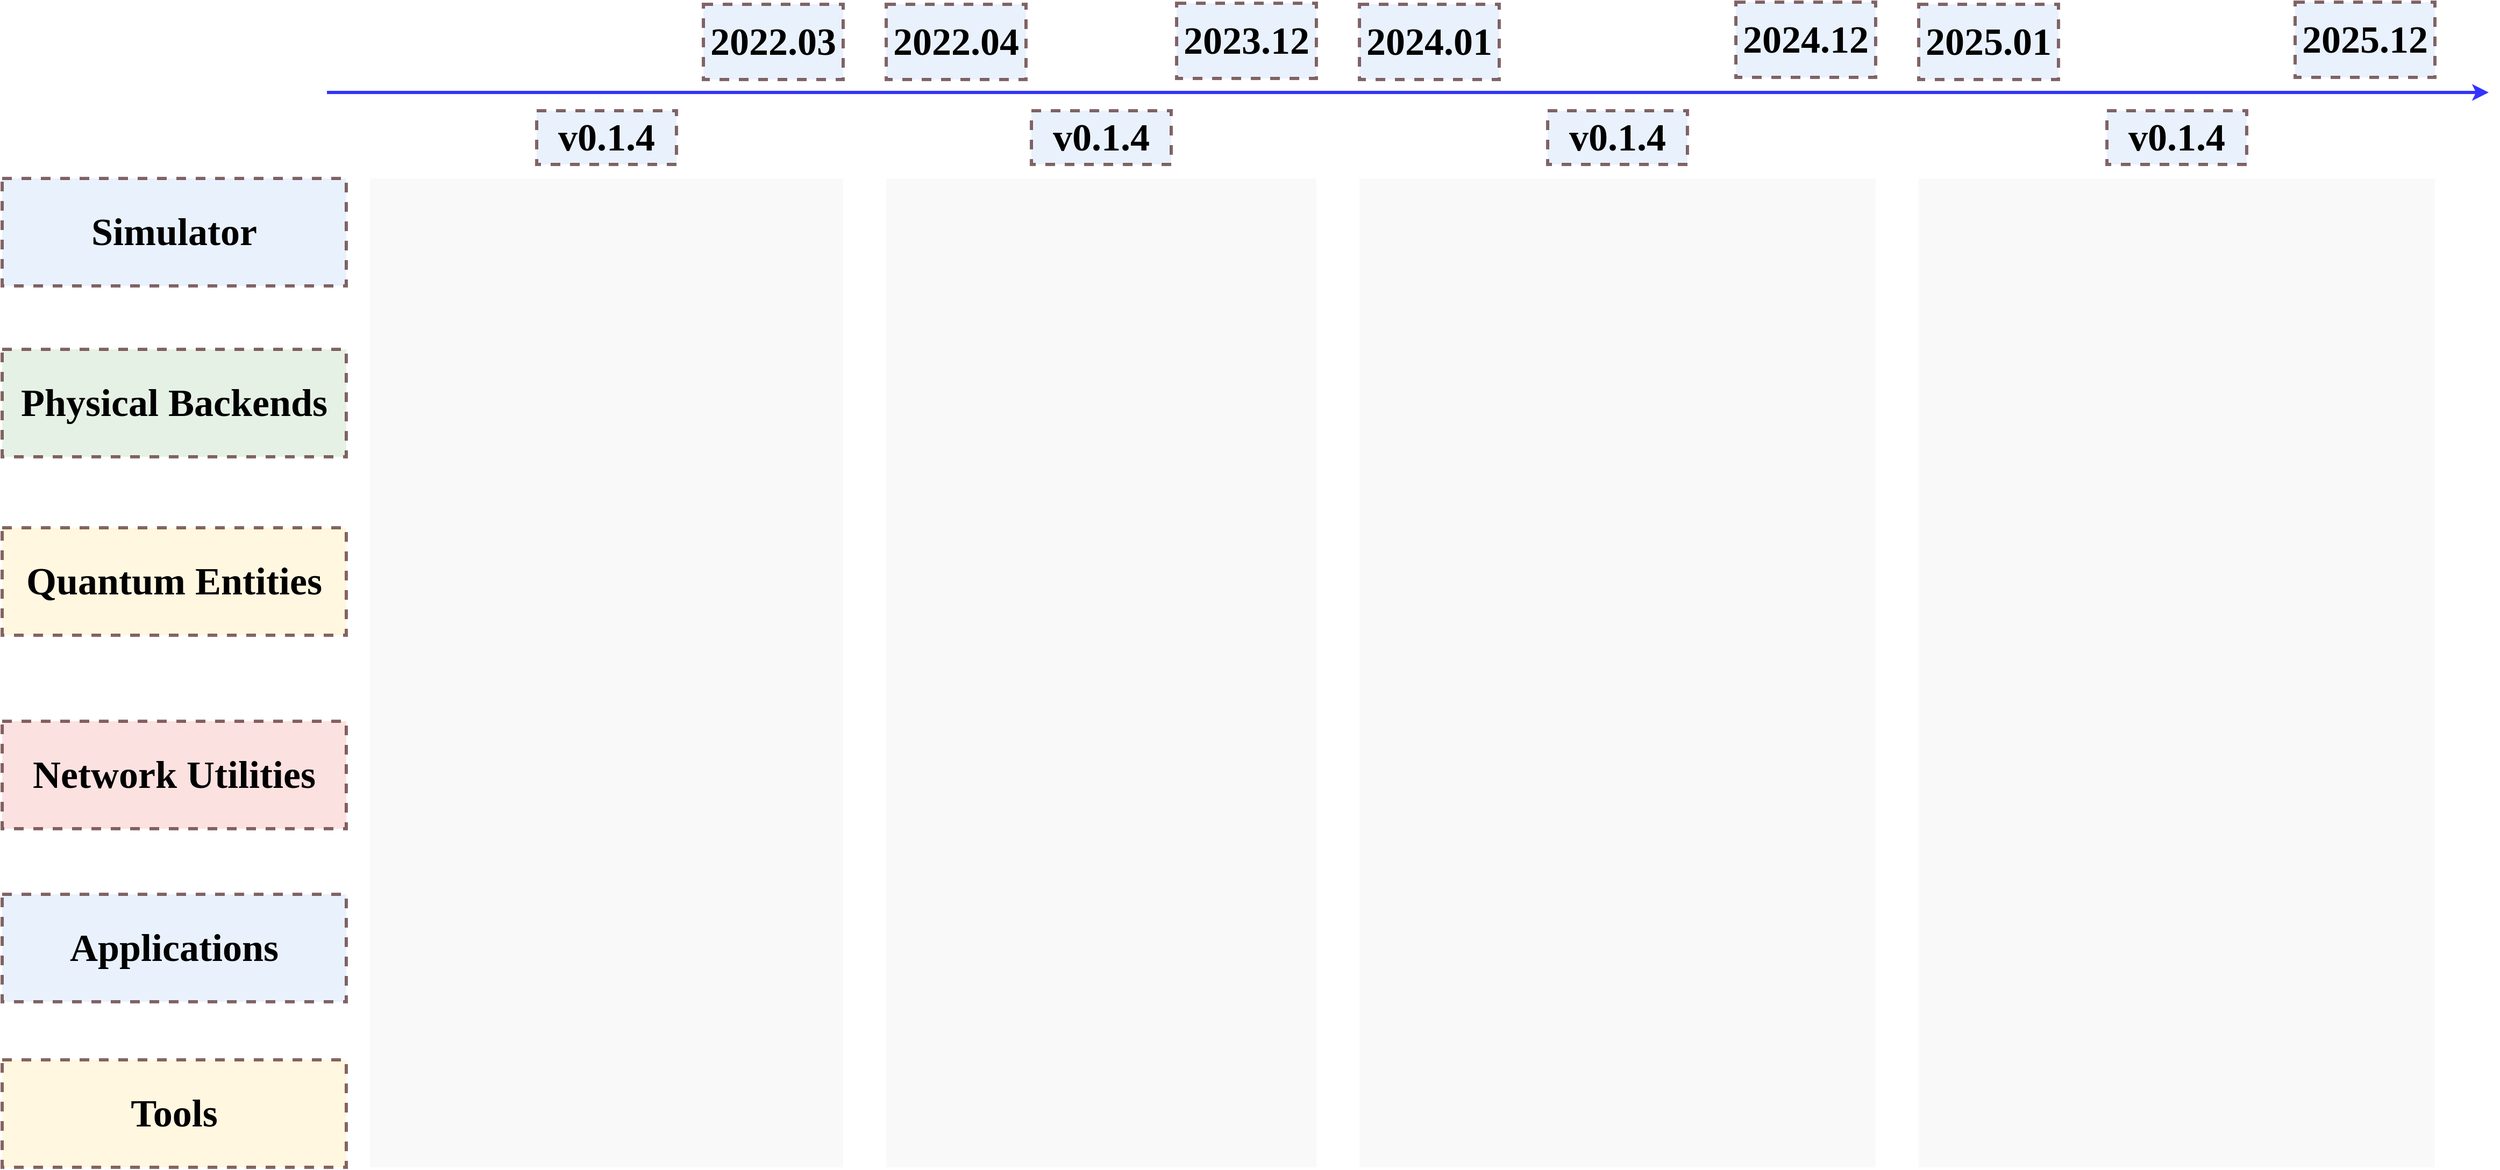 <mxfile version="25.0.3">
  <diagram name="Page-1" id="12e1b939-464a-85fe-373e-61e167be1490">
    <mxGraphModel dx="4633.5" dy="1550" grid="1" gridSize="10" guides="1" tooltips="1" connect="1" arrows="1" fold="1" page="1" pageScale="1.5" pageWidth="1169" pageHeight="826" background="none" math="0" shadow="0">
      <root>
        <mxCell id="0" />
        <mxCell id="1" parent="0" />
        <mxCell id="sJ7baZli-LUsm7lm-XYr-1" value="&lt;font style=&quot;font-size: 36px;&quot;&gt;Simulator&lt;/font&gt;" style="rounded=0;whiteSpace=wrap;html=1;fillColor=#dae8fc;strokeColor=#330000;opacity=60;labelPosition=center;verticalLabelPosition=middle;align=center;verticalAlign=middle;fontFamily=Times New Roman;fontSize=20;dashed=1;strokeWidth=3;fontStyle=1" parent="1" vertex="1">
          <mxGeometry x="-1102" y="280" width="320" height="100" as="geometry" />
        </mxCell>
        <mxCell id="sJ7baZli-LUsm7lm-XYr-2" value="" style="rounded=0;whiteSpace=wrap;html=1;fillColor=#f5f5f5;fontColor=#333333;strokeColor=none;gradientColor=none;opacity=60;labelPosition=center;verticalLabelPosition=middle;align=center;verticalAlign=middle;fontFamily=Times New Roman;fontSize=20;" parent="1" vertex="1">
          <mxGeometry x="-760" y="280" width="440" height="920" as="geometry" />
        </mxCell>
        <mxCell id="sJ7baZli-LUsm7lm-XYr-3" value="" style="rounded=0;whiteSpace=wrap;html=1;fillColor=#f5f5f5;fontColor=#333333;strokeColor=none;gradientColor=none;opacity=60;labelPosition=center;verticalLabelPosition=middle;align=center;verticalAlign=middle;fontFamily=Times New Roman;fontSize=20;" parent="1" vertex="1">
          <mxGeometry x="160" y="280" width="480" height="920" as="geometry" />
        </mxCell>
        <mxCell id="sJ7baZli-LUsm7lm-XYr-4" value="" style="rounded=0;whiteSpace=wrap;html=1;fillColor=#f5f5f5;fontColor=#333333;strokeColor=none;gradientColor=none;opacity=60;labelPosition=center;verticalLabelPosition=middle;align=center;verticalAlign=middle;fontFamily=Times New Roman;fontSize=20;" parent="1" vertex="1">
          <mxGeometry x="-280" y="280" width="400" height="920" as="geometry" />
        </mxCell>
        <mxCell id="9zjzxFCtPWCpPwQ-u-JS-1" value="" style="endArrow=classic;html=1;rounded=0;strokeColor=#3333FF;strokeWidth=3;" edge="1" parent="1">
          <mxGeometry width="50" height="50" relative="1" as="geometry">
            <mxPoint x="-800" y="200" as="sourcePoint" />
            <mxPoint x="1210" y="200" as="targetPoint" />
          </mxGeometry>
        </mxCell>
        <mxCell id="9zjzxFCtPWCpPwQ-u-JS-3" value="&lt;font style=&quot;font-size: 36px;&quot;&gt;Applications&lt;/font&gt;" style="rounded=0;whiteSpace=wrap;html=1;fillColor=#dae8fc;strokeColor=#330000;opacity=60;labelPosition=center;verticalLabelPosition=middle;align=center;verticalAlign=middle;fontFamily=Times New Roman;fontSize=20;dashed=1;strokeWidth=3;fontStyle=1" vertex="1" parent="1">
          <mxGeometry x="-1102" y="946" width="320" height="100" as="geometry" />
        </mxCell>
        <mxCell id="9zjzxFCtPWCpPwQ-u-JS-4" value="&lt;font style=&quot;font-size: 36px;&quot;&gt;Physical Backends&lt;/font&gt;" style="rounded=0;whiteSpace=wrap;html=1;fillColor=#d5e8d4;strokeColor=#330000;opacity=60;labelPosition=center;verticalLabelPosition=middle;align=center;verticalAlign=middle;fontFamily=Times New Roman;fontSize=20;dashed=1;strokeWidth=3;fontStyle=1" vertex="1" parent="1">
          <mxGeometry x="-1102" y="439" width="320" height="100" as="geometry" />
        </mxCell>
        <mxCell id="9zjzxFCtPWCpPwQ-u-JS-5" value="&lt;font style=&quot;font-size: 36px;&quot;&gt;Quantum Entities&lt;/font&gt;" style="rounded=0;whiteSpace=wrap;html=1;fillColor=#fff2cc;strokeColor=#330000;opacity=60;labelPosition=center;verticalLabelPosition=middle;align=center;verticalAlign=middle;fontFamily=Times New Roman;fontSize=20;dashed=1;strokeWidth=3;fontStyle=1" vertex="1" parent="1">
          <mxGeometry x="-1102" y="605" width="320" height="100" as="geometry" />
        </mxCell>
        <mxCell id="9zjzxFCtPWCpPwQ-u-JS-6" value="&lt;font style=&quot;font-size: 36px;&quot;&gt;Network Utilities&lt;/font&gt;" style="rounded=0;whiteSpace=wrap;html=1;fillColor=#f8cecc;strokeColor=#330000;opacity=60;labelPosition=center;verticalLabelPosition=middle;align=center;verticalAlign=middle;fontFamily=Times New Roman;fontSize=20;dashed=1;strokeWidth=3;fontStyle=1" vertex="1" parent="1">
          <mxGeometry x="-1102" y="785" width="320" height="100" as="geometry" />
        </mxCell>
        <mxCell id="9zjzxFCtPWCpPwQ-u-JS-7" value="&lt;font style=&quot;font-size: 36px;&quot;&gt;Tools&lt;/font&gt;" style="rounded=0;whiteSpace=wrap;html=1;fillColor=#fff2cc;strokeColor=#330000;opacity=60;labelPosition=center;verticalLabelPosition=middle;align=center;verticalAlign=middle;fontFamily=Times New Roman;fontSize=20;dashed=1;strokeWidth=3;fontStyle=1" vertex="1" parent="1">
          <mxGeometry x="-1102" y="1100" width="320" height="100" as="geometry" />
        </mxCell>
        <mxCell id="9zjzxFCtPWCpPwQ-u-JS-9" value="" style="rounded=0;whiteSpace=wrap;html=1;fillColor=#f5f5f5;fontColor=#333333;strokeColor=none;gradientColor=none;opacity=60;labelPosition=center;verticalLabelPosition=middle;align=center;verticalAlign=middle;fontFamily=Times New Roman;fontSize=20;" vertex="1" parent="1">
          <mxGeometry x="680" y="280" width="480" height="920" as="geometry" />
        </mxCell>
        <mxCell id="9zjzxFCtPWCpPwQ-u-JS-10" value="&lt;span style=&quot;font-size: 36px;&quot;&gt;2022.03&lt;/span&gt;" style="rounded=0;whiteSpace=wrap;html=1;fillColor=#dae8fc;strokeColor=#330000;opacity=60;labelPosition=center;verticalLabelPosition=middle;align=center;verticalAlign=middle;fontFamily=Times New Roman;fontSize=20;dashed=1;strokeWidth=3;fontStyle=1" vertex="1" parent="1">
          <mxGeometry x="-450" y="118" width="130" height="70" as="geometry" />
        </mxCell>
        <mxCell id="9zjzxFCtPWCpPwQ-u-JS-11" value="&lt;span style=&quot;font-size: 36px;&quot;&gt;2022.04&lt;/span&gt;" style="rounded=0;whiteSpace=wrap;html=1;fillColor=#dae8fc;strokeColor=#330000;opacity=60;labelPosition=center;verticalLabelPosition=middle;align=center;verticalAlign=middle;fontFamily=Times New Roman;fontSize=20;dashed=1;strokeWidth=3;fontStyle=1" vertex="1" parent="1">
          <mxGeometry x="-280" y="118" width="130" height="70" as="geometry" />
        </mxCell>
        <mxCell id="9zjzxFCtPWCpPwQ-u-JS-12" value="&lt;span style=&quot;font-size: 36px;&quot;&gt;2024.01&lt;/span&gt;" style="rounded=0;whiteSpace=wrap;html=1;fillColor=#dae8fc;strokeColor=#330000;opacity=60;labelPosition=center;verticalLabelPosition=middle;align=center;verticalAlign=middle;fontFamily=Times New Roman;fontSize=20;dashed=1;strokeWidth=3;fontStyle=1" vertex="1" parent="1">
          <mxGeometry x="160" y="118" width="130" height="70" as="geometry" />
        </mxCell>
        <mxCell id="9zjzxFCtPWCpPwQ-u-JS-13" value="&lt;span style=&quot;font-size: 36px;&quot;&gt;2023.12&lt;/span&gt;" style="rounded=0;whiteSpace=wrap;html=1;fillColor=#dae8fc;strokeColor=#330000;opacity=60;labelPosition=center;verticalLabelPosition=middle;align=center;verticalAlign=middle;fontFamily=Times New Roman;fontSize=20;dashed=1;strokeWidth=3;fontStyle=1" vertex="1" parent="1">
          <mxGeometry x="-10" y="117" width="130" height="70" as="geometry" />
        </mxCell>
        <mxCell id="9zjzxFCtPWCpPwQ-u-JS-14" value="&lt;span style=&quot;font-size: 36px;&quot;&gt;2024.12&lt;/span&gt;" style="rounded=0;whiteSpace=wrap;html=1;fillColor=#dae8fc;strokeColor=#330000;opacity=60;labelPosition=center;verticalLabelPosition=middle;align=center;verticalAlign=middle;fontFamily=Times New Roman;fontSize=20;dashed=1;strokeWidth=3;fontStyle=1" vertex="1" parent="1">
          <mxGeometry x="510" y="116" width="130" height="70" as="geometry" />
        </mxCell>
        <mxCell id="9zjzxFCtPWCpPwQ-u-JS-15" value="&lt;span style=&quot;font-size: 36px;&quot;&gt;2025.01&lt;/span&gt;" style="rounded=0;whiteSpace=wrap;html=1;fillColor=#dae8fc;strokeColor=#330000;opacity=60;labelPosition=center;verticalLabelPosition=middle;align=center;verticalAlign=middle;fontFamily=Times New Roman;fontSize=20;dashed=1;strokeWidth=3;fontStyle=1" vertex="1" parent="1">
          <mxGeometry x="680" y="118" width="130" height="70" as="geometry" />
        </mxCell>
        <mxCell id="9zjzxFCtPWCpPwQ-u-JS-16" value="&lt;span style=&quot;font-size: 36px;&quot;&gt;2025.12&lt;/span&gt;" style="rounded=0;whiteSpace=wrap;html=1;fillColor=#dae8fc;strokeColor=#330000;opacity=60;labelPosition=center;verticalLabelPosition=middle;align=center;verticalAlign=middle;fontFamily=Times New Roman;fontSize=20;dashed=1;strokeWidth=3;fontStyle=1" vertex="1" parent="1">
          <mxGeometry x="1030" y="116" width="130" height="70" as="geometry" />
        </mxCell>
        <mxCell id="9zjzxFCtPWCpPwQ-u-JS-19" value="&lt;span style=&quot;font-size: 36px;&quot;&gt;v0.1.4&lt;/span&gt;" style="rounded=0;whiteSpace=wrap;html=1;fillColor=#dae8fc;strokeColor=#330000;opacity=60;labelPosition=center;verticalLabelPosition=middle;align=center;verticalAlign=middle;fontFamily=Times New Roman;fontSize=20;dashed=1;strokeWidth=3;fontStyle=1" vertex="1" parent="1">
          <mxGeometry x="-605" y="217" width="130" height="50" as="geometry" />
        </mxCell>
        <mxCell id="9zjzxFCtPWCpPwQ-u-JS-20" value="&lt;span style=&quot;font-size: 36px;&quot;&gt;v0.1.4&lt;/span&gt;" style="rounded=0;whiteSpace=wrap;html=1;fillColor=#dae8fc;strokeColor=#330000;opacity=60;labelPosition=center;verticalLabelPosition=middle;align=center;verticalAlign=middle;fontFamily=Times New Roman;fontSize=20;dashed=1;strokeWidth=3;fontStyle=1" vertex="1" parent="1">
          <mxGeometry x="-145" y="217" width="130" height="50" as="geometry" />
        </mxCell>
        <mxCell id="9zjzxFCtPWCpPwQ-u-JS-21" value="&lt;span style=&quot;font-size: 36px;&quot;&gt;v0.1.4&lt;/span&gt;" style="rounded=0;whiteSpace=wrap;html=1;fillColor=#dae8fc;strokeColor=#330000;opacity=60;labelPosition=center;verticalLabelPosition=middle;align=center;verticalAlign=middle;fontFamily=Times New Roman;fontSize=20;dashed=1;strokeWidth=3;fontStyle=1" vertex="1" parent="1">
          <mxGeometry x="335" y="217" width="130" height="50" as="geometry" />
        </mxCell>
        <mxCell id="9zjzxFCtPWCpPwQ-u-JS-22" value="&lt;span style=&quot;font-size: 36px;&quot;&gt;v0.1.4&lt;/span&gt;" style="rounded=0;whiteSpace=wrap;html=1;fillColor=#dae8fc;strokeColor=#330000;opacity=60;labelPosition=center;verticalLabelPosition=middle;align=center;verticalAlign=middle;fontFamily=Times New Roman;fontSize=20;dashed=1;strokeWidth=3;fontStyle=1" vertex="1" parent="1">
          <mxGeometry x="855" y="217" width="130" height="50" as="geometry" />
        </mxCell>
      </root>
    </mxGraphModel>
  </diagram>
</mxfile>
